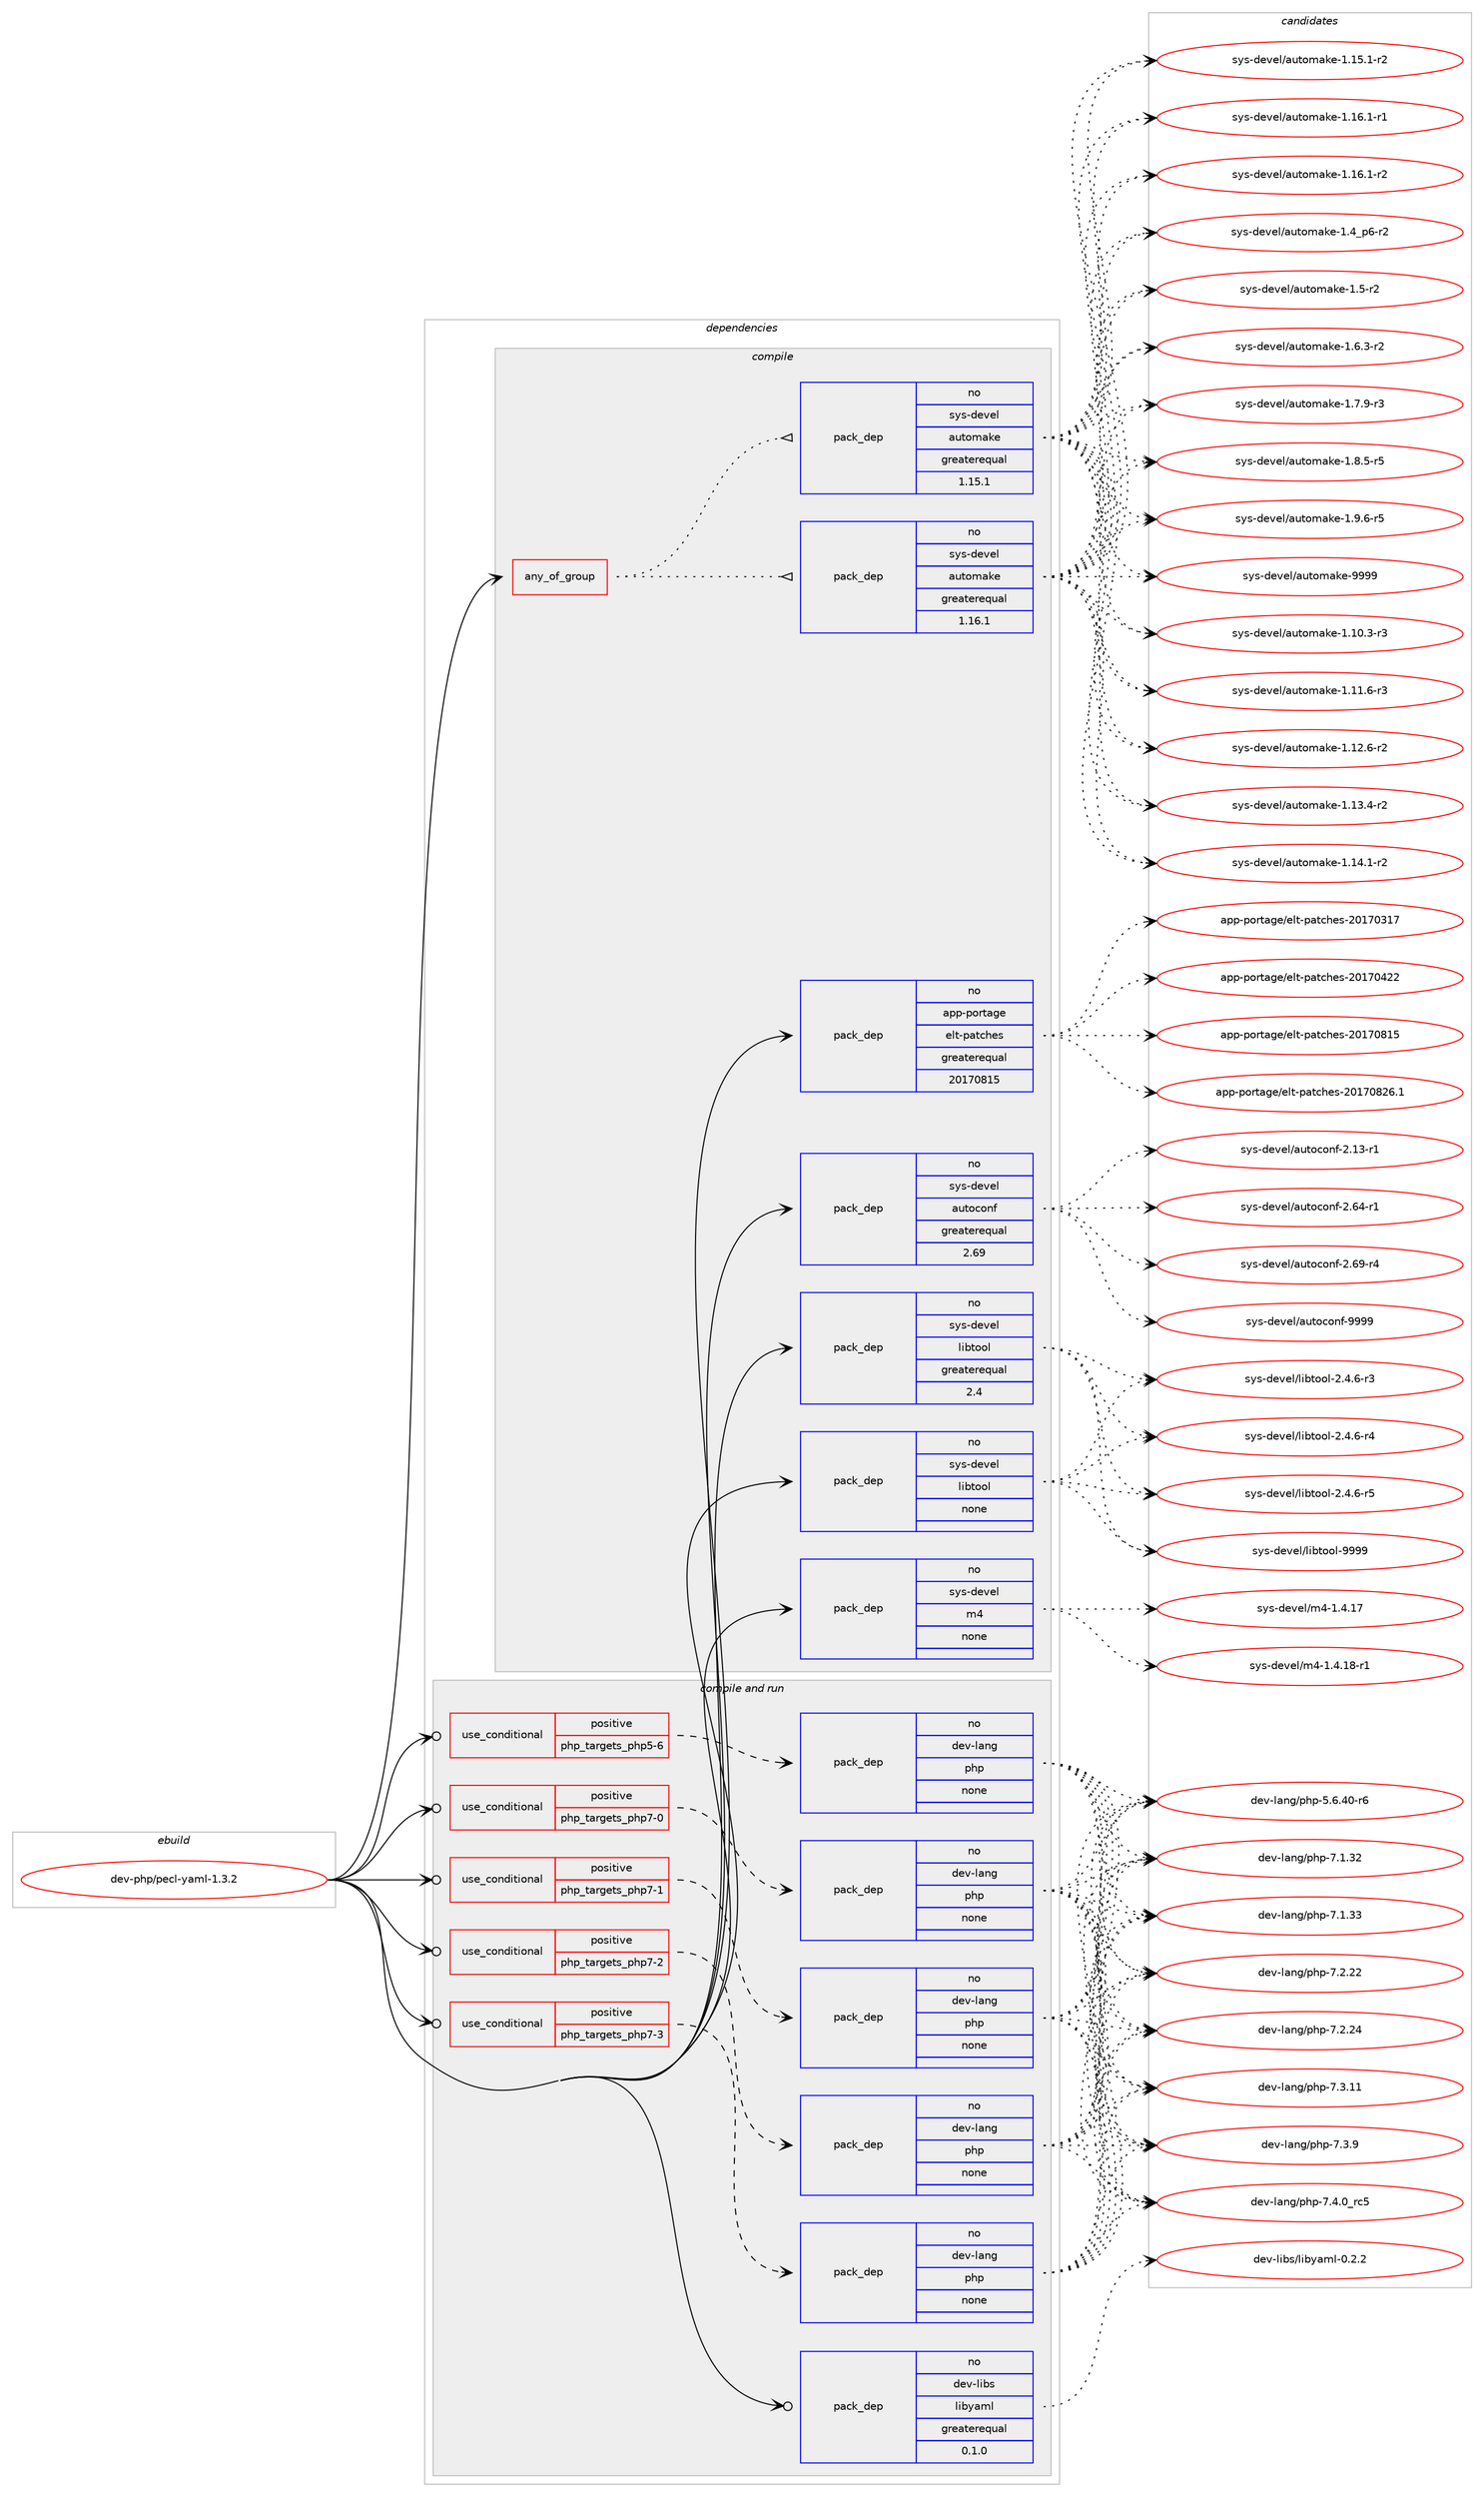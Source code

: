 digraph prolog {

# *************
# Graph options
# *************

newrank=true;
concentrate=true;
compound=true;
graph [rankdir=LR,fontname=Helvetica,fontsize=10,ranksep=1.5];#, ranksep=2.5, nodesep=0.2];
edge  [arrowhead=vee];
node  [fontname=Helvetica,fontsize=10];

# **********
# The ebuild
# **********

subgraph cluster_leftcol {
color=gray;
rank=same;
label=<<i>ebuild</i>>;
id [label="dev-php/pecl-yaml-1.3.2", color=red, width=4, href="../dev-php/pecl-yaml-1.3.2.svg"];
}

# ****************
# The dependencies
# ****************

subgraph cluster_midcol {
color=gray;
label=<<i>dependencies</i>>;
subgraph cluster_compile {
fillcolor="#eeeeee";
style=filled;
label=<<i>compile</i>>;
subgraph any11386 {
dependency591385 [label=<<TABLE BORDER="0" CELLBORDER="1" CELLSPACING="0" CELLPADDING="4"><TR><TD CELLPADDING="10">any_of_group</TD></TR></TABLE>>, shape=none, color=red];subgraph pack444327 {
dependency591386 [label=<<TABLE BORDER="0" CELLBORDER="1" CELLSPACING="0" CELLPADDING="4" WIDTH="220"><TR><TD ROWSPAN="6" CELLPADDING="30">pack_dep</TD></TR><TR><TD WIDTH="110">no</TD></TR><TR><TD>sys-devel</TD></TR><TR><TD>automake</TD></TR><TR><TD>greaterequal</TD></TR><TR><TD>1.16.1</TD></TR></TABLE>>, shape=none, color=blue];
}
dependency591385:e -> dependency591386:w [weight=20,style="dotted",arrowhead="oinv"];
subgraph pack444328 {
dependency591387 [label=<<TABLE BORDER="0" CELLBORDER="1" CELLSPACING="0" CELLPADDING="4" WIDTH="220"><TR><TD ROWSPAN="6" CELLPADDING="30">pack_dep</TD></TR><TR><TD WIDTH="110">no</TD></TR><TR><TD>sys-devel</TD></TR><TR><TD>automake</TD></TR><TR><TD>greaterequal</TD></TR><TR><TD>1.15.1</TD></TR></TABLE>>, shape=none, color=blue];
}
dependency591385:e -> dependency591387:w [weight=20,style="dotted",arrowhead="oinv"];
}
id:e -> dependency591385:w [weight=20,style="solid",arrowhead="vee"];
subgraph pack444329 {
dependency591388 [label=<<TABLE BORDER="0" CELLBORDER="1" CELLSPACING="0" CELLPADDING="4" WIDTH="220"><TR><TD ROWSPAN="6" CELLPADDING="30">pack_dep</TD></TR><TR><TD WIDTH="110">no</TD></TR><TR><TD>app-portage</TD></TR><TR><TD>elt-patches</TD></TR><TR><TD>greaterequal</TD></TR><TR><TD>20170815</TD></TR></TABLE>>, shape=none, color=blue];
}
id:e -> dependency591388:w [weight=20,style="solid",arrowhead="vee"];
subgraph pack444330 {
dependency591389 [label=<<TABLE BORDER="0" CELLBORDER="1" CELLSPACING="0" CELLPADDING="4" WIDTH="220"><TR><TD ROWSPAN="6" CELLPADDING="30">pack_dep</TD></TR><TR><TD WIDTH="110">no</TD></TR><TR><TD>sys-devel</TD></TR><TR><TD>autoconf</TD></TR><TR><TD>greaterequal</TD></TR><TR><TD>2.69</TD></TR></TABLE>>, shape=none, color=blue];
}
id:e -> dependency591389:w [weight=20,style="solid",arrowhead="vee"];
subgraph pack444331 {
dependency591390 [label=<<TABLE BORDER="0" CELLBORDER="1" CELLSPACING="0" CELLPADDING="4" WIDTH="220"><TR><TD ROWSPAN="6" CELLPADDING="30">pack_dep</TD></TR><TR><TD WIDTH="110">no</TD></TR><TR><TD>sys-devel</TD></TR><TR><TD>libtool</TD></TR><TR><TD>greaterequal</TD></TR><TR><TD>2.4</TD></TR></TABLE>>, shape=none, color=blue];
}
id:e -> dependency591390:w [weight=20,style="solid",arrowhead="vee"];
subgraph pack444332 {
dependency591391 [label=<<TABLE BORDER="0" CELLBORDER="1" CELLSPACING="0" CELLPADDING="4" WIDTH="220"><TR><TD ROWSPAN="6" CELLPADDING="30">pack_dep</TD></TR><TR><TD WIDTH="110">no</TD></TR><TR><TD>sys-devel</TD></TR><TR><TD>libtool</TD></TR><TR><TD>none</TD></TR><TR><TD></TD></TR></TABLE>>, shape=none, color=blue];
}
id:e -> dependency591391:w [weight=20,style="solid",arrowhead="vee"];
subgraph pack444333 {
dependency591392 [label=<<TABLE BORDER="0" CELLBORDER="1" CELLSPACING="0" CELLPADDING="4" WIDTH="220"><TR><TD ROWSPAN="6" CELLPADDING="30">pack_dep</TD></TR><TR><TD WIDTH="110">no</TD></TR><TR><TD>sys-devel</TD></TR><TR><TD>m4</TD></TR><TR><TD>none</TD></TR><TR><TD></TD></TR></TABLE>>, shape=none, color=blue];
}
id:e -> dependency591392:w [weight=20,style="solid",arrowhead="vee"];
}
subgraph cluster_compileandrun {
fillcolor="#eeeeee";
style=filled;
label=<<i>compile and run</i>>;
subgraph cond135307 {
dependency591393 [label=<<TABLE BORDER="0" CELLBORDER="1" CELLSPACING="0" CELLPADDING="4"><TR><TD ROWSPAN="3" CELLPADDING="10">use_conditional</TD></TR><TR><TD>positive</TD></TR><TR><TD>php_targets_php5-6</TD></TR></TABLE>>, shape=none, color=red];
subgraph pack444334 {
dependency591394 [label=<<TABLE BORDER="0" CELLBORDER="1" CELLSPACING="0" CELLPADDING="4" WIDTH="220"><TR><TD ROWSPAN="6" CELLPADDING="30">pack_dep</TD></TR><TR><TD WIDTH="110">no</TD></TR><TR><TD>dev-lang</TD></TR><TR><TD>php</TD></TR><TR><TD>none</TD></TR><TR><TD></TD></TR></TABLE>>, shape=none, color=blue];
}
dependency591393:e -> dependency591394:w [weight=20,style="dashed",arrowhead="vee"];
}
id:e -> dependency591393:w [weight=20,style="solid",arrowhead="odotvee"];
subgraph cond135308 {
dependency591395 [label=<<TABLE BORDER="0" CELLBORDER="1" CELLSPACING="0" CELLPADDING="4"><TR><TD ROWSPAN="3" CELLPADDING="10">use_conditional</TD></TR><TR><TD>positive</TD></TR><TR><TD>php_targets_php7-0</TD></TR></TABLE>>, shape=none, color=red];
subgraph pack444335 {
dependency591396 [label=<<TABLE BORDER="0" CELLBORDER="1" CELLSPACING="0" CELLPADDING="4" WIDTH="220"><TR><TD ROWSPAN="6" CELLPADDING="30">pack_dep</TD></TR><TR><TD WIDTH="110">no</TD></TR><TR><TD>dev-lang</TD></TR><TR><TD>php</TD></TR><TR><TD>none</TD></TR><TR><TD></TD></TR></TABLE>>, shape=none, color=blue];
}
dependency591395:e -> dependency591396:w [weight=20,style="dashed",arrowhead="vee"];
}
id:e -> dependency591395:w [weight=20,style="solid",arrowhead="odotvee"];
subgraph cond135309 {
dependency591397 [label=<<TABLE BORDER="0" CELLBORDER="1" CELLSPACING="0" CELLPADDING="4"><TR><TD ROWSPAN="3" CELLPADDING="10">use_conditional</TD></TR><TR><TD>positive</TD></TR><TR><TD>php_targets_php7-1</TD></TR></TABLE>>, shape=none, color=red];
subgraph pack444336 {
dependency591398 [label=<<TABLE BORDER="0" CELLBORDER="1" CELLSPACING="0" CELLPADDING="4" WIDTH="220"><TR><TD ROWSPAN="6" CELLPADDING="30">pack_dep</TD></TR><TR><TD WIDTH="110">no</TD></TR><TR><TD>dev-lang</TD></TR><TR><TD>php</TD></TR><TR><TD>none</TD></TR><TR><TD></TD></TR></TABLE>>, shape=none, color=blue];
}
dependency591397:e -> dependency591398:w [weight=20,style="dashed",arrowhead="vee"];
}
id:e -> dependency591397:w [weight=20,style="solid",arrowhead="odotvee"];
subgraph cond135310 {
dependency591399 [label=<<TABLE BORDER="0" CELLBORDER="1" CELLSPACING="0" CELLPADDING="4"><TR><TD ROWSPAN="3" CELLPADDING="10">use_conditional</TD></TR><TR><TD>positive</TD></TR><TR><TD>php_targets_php7-2</TD></TR></TABLE>>, shape=none, color=red];
subgraph pack444337 {
dependency591400 [label=<<TABLE BORDER="0" CELLBORDER="1" CELLSPACING="0" CELLPADDING="4" WIDTH="220"><TR><TD ROWSPAN="6" CELLPADDING="30">pack_dep</TD></TR><TR><TD WIDTH="110">no</TD></TR><TR><TD>dev-lang</TD></TR><TR><TD>php</TD></TR><TR><TD>none</TD></TR><TR><TD></TD></TR></TABLE>>, shape=none, color=blue];
}
dependency591399:e -> dependency591400:w [weight=20,style="dashed",arrowhead="vee"];
}
id:e -> dependency591399:w [weight=20,style="solid",arrowhead="odotvee"];
subgraph cond135311 {
dependency591401 [label=<<TABLE BORDER="0" CELLBORDER="1" CELLSPACING="0" CELLPADDING="4"><TR><TD ROWSPAN="3" CELLPADDING="10">use_conditional</TD></TR><TR><TD>positive</TD></TR><TR><TD>php_targets_php7-3</TD></TR></TABLE>>, shape=none, color=red];
subgraph pack444338 {
dependency591402 [label=<<TABLE BORDER="0" CELLBORDER="1" CELLSPACING="0" CELLPADDING="4" WIDTH="220"><TR><TD ROWSPAN="6" CELLPADDING="30">pack_dep</TD></TR><TR><TD WIDTH="110">no</TD></TR><TR><TD>dev-lang</TD></TR><TR><TD>php</TD></TR><TR><TD>none</TD></TR><TR><TD></TD></TR></TABLE>>, shape=none, color=blue];
}
dependency591401:e -> dependency591402:w [weight=20,style="dashed",arrowhead="vee"];
}
id:e -> dependency591401:w [weight=20,style="solid",arrowhead="odotvee"];
subgraph pack444339 {
dependency591403 [label=<<TABLE BORDER="0" CELLBORDER="1" CELLSPACING="0" CELLPADDING="4" WIDTH="220"><TR><TD ROWSPAN="6" CELLPADDING="30">pack_dep</TD></TR><TR><TD WIDTH="110">no</TD></TR><TR><TD>dev-libs</TD></TR><TR><TD>libyaml</TD></TR><TR><TD>greaterequal</TD></TR><TR><TD>0.1.0</TD></TR></TABLE>>, shape=none, color=blue];
}
id:e -> dependency591403:w [weight=20,style="solid",arrowhead="odotvee"];
}
subgraph cluster_run {
fillcolor="#eeeeee";
style=filled;
label=<<i>run</i>>;
}
}

# **************
# The candidates
# **************

subgraph cluster_choices {
rank=same;
color=gray;
label=<<i>candidates</i>>;

subgraph choice444327 {
color=black;
nodesep=1;
choice11512111545100101118101108479711711611110997107101454946494846514511451 [label="sys-devel/automake-1.10.3-r3", color=red, width=4,href="../sys-devel/automake-1.10.3-r3.svg"];
choice11512111545100101118101108479711711611110997107101454946494946544511451 [label="sys-devel/automake-1.11.6-r3", color=red, width=4,href="../sys-devel/automake-1.11.6-r3.svg"];
choice11512111545100101118101108479711711611110997107101454946495046544511450 [label="sys-devel/automake-1.12.6-r2", color=red, width=4,href="../sys-devel/automake-1.12.6-r2.svg"];
choice11512111545100101118101108479711711611110997107101454946495146524511450 [label="sys-devel/automake-1.13.4-r2", color=red, width=4,href="../sys-devel/automake-1.13.4-r2.svg"];
choice11512111545100101118101108479711711611110997107101454946495246494511450 [label="sys-devel/automake-1.14.1-r2", color=red, width=4,href="../sys-devel/automake-1.14.1-r2.svg"];
choice11512111545100101118101108479711711611110997107101454946495346494511450 [label="sys-devel/automake-1.15.1-r2", color=red, width=4,href="../sys-devel/automake-1.15.1-r2.svg"];
choice11512111545100101118101108479711711611110997107101454946495446494511449 [label="sys-devel/automake-1.16.1-r1", color=red, width=4,href="../sys-devel/automake-1.16.1-r1.svg"];
choice11512111545100101118101108479711711611110997107101454946495446494511450 [label="sys-devel/automake-1.16.1-r2", color=red, width=4,href="../sys-devel/automake-1.16.1-r2.svg"];
choice115121115451001011181011084797117116111109971071014549465295112544511450 [label="sys-devel/automake-1.4_p6-r2", color=red, width=4,href="../sys-devel/automake-1.4_p6-r2.svg"];
choice11512111545100101118101108479711711611110997107101454946534511450 [label="sys-devel/automake-1.5-r2", color=red, width=4,href="../sys-devel/automake-1.5-r2.svg"];
choice115121115451001011181011084797117116111109971071014549465446514511450 [label="sys-devel/automake-1.6.3-r2", color=red, width=4,href="../sys-devel/automake-1.6.3-r2.svg"];
choice115121115451001011181011084797117116111109971071014549465546574511451 [label="sys-devel/automake-1.7.9-r3", color=red, width=4,href="../sys-devel/automake-1.7.9-r3.svg"];
choice115121115451001011181011084797117116111109971071014549465646534511453 [label="sys-devel/automake-1.8.5-r5", color=red, width=4,href="../sys-devel/automake-1.8.5-r5.svg"];
choice115121115451001011181011084797117116111109971071014549465746544511453 [label="sys-devel/automake-1.9.6-r5", color=red, width=4,href="../sys-devel/automake-1.9.6-r5.svg"];
choice115121115451001011181011084797117116111109971071014557575757 [label="sys-devel/automake-9999", color=red, width=4,href="../sys-devel/automake-9999.svg"];
dependency591386:e -> choice11512111545100101118101108479711711611110997107101454946494846514511451:w [style=dotted,weight="100"];
dependency591386:e -> choice11512111545100101118101108479711711611110997107101454946494946544511451:w [style=dotted,weight="100"];
dependency591386:e -> choice11512111545100101118101108479711711611110997107101454946495046544511450:w [style=dotted,weight="100"];
dependency591386:e -> choice11512111545100101118101108479711711611110997107101454946495146524511450:w [style=dotted,weight="100"];
dependency591386:e -> choice11512111545100101118101108479711711611110997107101454946495246494511450:w [style=dotted,weight="100"];
dependency591386:e -> choice11512111545100101118101108479711711611110997107101454946495346494511450:w [style=dotted,weight="100"];
dependency591386:e -> choice11512111545100101118101108479711711611110997107101454946495446494511449:w [style=dotted,weight="100"];
dependency591386:e -> choice11512111545100101118101108479711711611110997107101454946495446494511450:w [style=dotted,weight="100"];
dependency591386:e -> choice115121115451001011181011084797117116111109971071014549465295112544511450:w [style=dotted,weight="100"];
dependency591386:e -> choice11512111545100101118101108479711711611110997107101454946534511450:w [style=dotted,weight="100"];
dependency591386:e -> choice115121115451001011181011084797117116111109971071014549465446514511450:w [style=dotted,weight="100"];
dependency591386:e -> choice115121115451001011181011084797117116111109971071014549465546574511451:w [style=dotted,weight="100"];
dependency591386:e -> choice115121115451001011181011084797117116111109971071014549465646534511453:w [style=dotted,weight="100"];
dependency591386:e -> choice115121115451001011181011084797117116111109971071014549465746544511453:w [style=dotted,weight="100"];
dependency591386:e -> choice115121115451001011181011084797117116111109971071014557575757:w [style=dotted,weight="100"];
}
subgraph choice444328 {
color=black;
nodesep=1;
choice11512111545100101118101108479711711611110997107101454946494846514511451 [label="sys-devel/automake-1.10.3-r3", color=red, width=4,href="../sys-devel/automake-1.10.3-r3.svg"];
choice11512111545100101118101108479711711611110997107101454946494946544511451 [label="sys-devel/automake-1.11.6-r3", color=red, width=4,href="../sys-devel/automake-1.11.6-r3.svg"];
choice11512111545100101118101108479711711611110997107101454946495046544511450 [label="sys-devel/automake-1.12.6-r2", color=red, width=4,href="../sys-devel/automake-1.12.6-r2.svg"];
choice11512111545100101118101108479711711611110997107101454946495146524511450 [label="sys-devel/automake-1.13.4-r2", color=red, width=4,href="../sys-devel/automake-1.13.4-r2.svg"];
choice11512111545100101118101108479711711611110997107101454946495246494511450 [label="sys-devel/automake-1.14.1-r2", color=red, width=4,href="../sys-devel/automake-1.14.1-r2.svg"];
choice11512111545100101118101108479711711611110997107101454946495346494511450 [label="sys-devel/automake-1.15.1-r2", color=red, width=4,href="../sys-devel/automake-1.15.1-r2.svg"];
choice11512111545100101118101108479711711611110997107101454946495446494511449 [label="sys-devel/automake-1.16.1-r1", color=red, width=4,href="../sys-devel/automake-1.16.1-r1.svg"];
choice11512111545100101118101108479711711611110997107101454946495446494511450 [label="sys-devel/automake-1.16.1-r2", color=red, width=4,href="../sys-devel/automake-1.16.1-r2.svg"];
choice115121115451001011181011084797117116111109971071014549465295112544511450 [label="sys-devel/automake-1.4_p6-r2", color=red, width=4,href="../sys-devel/automake-1.4_p6-r2.svg"];
choice11512111545100101118101108479711711611110997107101454946534511450 [label="sys-devel/automake-1.5-r2", color=red, width=4,href="../sys-devel/automake-1.5-r2.svg"];
choice115121115451001011181011084797117116111109971071014549465446514511450 [label="sys-devel/automake-1.6.3-r2", color=red, width=4,href="../sys-devel/automake-1.6.3-r2.svg"];
choice115121115451001011181011084797117116111109971071014549465546574511451 [label="sys-devel/automake-1.7.9-r3", color=red, width=4,href="../sys-devel/automake-1.7.9-r3.svg"];
choice115121115451001011181011084797117116111109971071014549465646534511453 [label="sys-devel/automake-1.8.5-r5", color=red, width=4,href="../sys-devel/automake-1.8.5-r5.svg"];
choice115121115451001011181011084797117116111109971071014549465746544511453 [label="sys-devel/automake-1.9.6-r5", color=red, width=4,href="../sys-devel/automake-1.9.6-r5.svg"];
choice115121115451001011181011084797117116111109971071014557575757 [label="sys-devel/automake-9999", color=red, width=4,href="../sys-devel/automake-9999.svg"];
dependency591387:e -> choice11512111545100101118101108479711711611110997107101454946494846514511451:w [style=dotted,weight="100"];
dependency591387:e -> choice11512111545100101118101108479711711611110997107101454946494946544511451:w [style=dotted,weight="100"];
dependency591387:e -> choice11512111545100101118101108479711711611110997107101454946495046544511450:w [style=dotted,weight="100"];
dependency591387:e -> choice11512111545100101118101108479711711611110997107101454946495146524511450:w [style=dotted,weight="100"];
dependency591387:e -> choice11512111545100101118101108479711711611110997107101454946495246494511450:w [style=dotted,weight="100"];
dependency591387:e -> choice11512111545100101118101108479711711611110997107101454946495346494511450:w [style=dotted,weight="100"];
dependency591387:e -> choice11512111545100101118101108479711711611110997107101454946495446494511449:w [style=dotted,weight="100"];
dependency591387:e -> choice11512111545100101118101108479711711611110997107101454946495446494511450:w [style=dotted,weight="100"];
dependency591387:e -> choice115121115451001011181011084797117116111109971071014549465295112544511450:w [style=dotted,weight="100"];
dependency591387:e -> choice11512111545100101118101108479711711611110997107101454946534511450:w [style=dotted,weight="100"];
dependency591387:e -> choice115121115451001011181011084797117116111109971071014549465446514511450:w [style=dotted,weight="100"];
dependency591387:e -> choice115121115451001011181011084797117116111109971071014549465546574511451:w [style=dotted,weight="100"];
dependency591387:e -> choice115121115451001011181011084797117116111109971071014549465646534511453:w [style=dotted,weight="100"];
dependency591387:e -> choice115121115451001011181011084797117116111109971071014549465746544511453:w [style=dotted,weight="100"];
dependency591387:e -> choice115121115451001011181011084797117116111109971071014557575757:w [style=dotted,weight="100"];
}
subgraph choice444329 {
color=black;
nodesep=1;
choice97112112451121111141169710310147101108116451129711699104101115455048495548514955 [label="app-portage/elt-patches-20170317", color=red, width=4,href="../app-portage/elt-patches-20170317.svg"];
choice97112112451121111141169710310147101108116451129711699104101115455048495548525050 [label="app-portage/elt-patches-20170422", color=red, width=4,href="../app-portage/elt-patches-20170422.svg"];
choice97112112451121111141169710310147101108116451129711699104101115455048495548564953 [label="app-portage/elt-patches-20170815", color=red, width=4,href="../app-portage/elt-patches-20170815.svg"];
choice971121124511211111411697103101471011081164511297116991041011154550484955485650544649 [label="app-portage/elt-patches-20170826.1", color=red, width=4,href="../app-portage/elt-patches-20170826.1.svg"];
dependency591388:e -> choice97112112451121111141169710310147101108116451129711699104101115455048495548514955:w [style=dotted,weight="100"];
dependency591388:e -> choice97112112451121111141169710310147101108116451129711699104101115455048495548525050:w [style=dotted,weight="100"];
dependency591388:e -> choice97112112451121111141169710310147101108116451129711699104101115455048495548564953:w [style=dotted,weight="100"];
dependency591388:e -> choice971121124511211111411697103101471011081164511297116991041011154550484955485650544649:w [style=dotted,weight="100"];
}
subgraph choice444330 {
color=black;
nodesep=1;
choice1151211154510010111810110847971171161119911111010245504649514511449 [label="sys-devel/autoconf-2.13-r1", color=red, width=4,href="../sys-devel/autoconf-2.13-r1.svg"];
choice1151211154510010111810110847971171161119911111010245504654524511449 [label="sys-devel/autoconf-2.64-r1", color=red, width=4,href="../sys-devel/autoconf-2.64-r1.svg"];
choice1151211154510010111810110847971171161119911111010245504654574511452 [label="sys-devel/autoconf-2.69-r4", color=red, width=4,href="../sys-devel/autoconf-2.69-r4.svg"];
choice115121115451001011181011084797117116111991111101024557575757 [label="sys-devel/autoconf-9999", color=red, width=4,href="../sys-devel/autoconf-9999.svg"];
dependency591389:e -> choice1151211154510010111810110847971171161119911111010245504649514511449:w [style=dotted,weight="100"];
dependency591389:e -> choice1151211154510010111810110847971171161119911111010245504654524511449:w [style=dotted,weight="100"];
dependency591389:e -> choice1151211154510010111810110847971171161119911111010245504654574511452:w [style=dotted,weight="100"];
dependency591389:e -> choice115121115451001011181011084797117116111991111101024557575757:w [style=dotted,weight="100"];
}
subgraph choice444331 {
color=black;
nodesep=1;
choice1151211154510010111810110847108105981161111111084550465246544511451 [label="sys-devel/libtool-2.4.6-r3", color=red, width=4,href="../sys-devel/libtool-2.4.6-r3.svg"];
choice1151211154510010111810110847108105981161111111084550465246544511452 [label="sys-devel/libtool-2.4.6-r4", color=red, width=4,href="../sys-devel/libtool-2.4.6-r4.svg"];
choice1151211154510010111810110847108105981161111111084550465246544511453 [label="sys-devel/libtool-2.4.6-r5", color=red, width=4,href="../sys-devel/libtool-2.4.6-r5.svg"];
choice1151211154510010111810110847108105981161111111084557575757 [label="sys-devel/libtool-9999", color=red, width=4,href="../sys-devel/libtool-9999.svg"];
dependency591390:e -> choice1151211154510010111810110847108105981161111111084550465246544511451:w [style=dotted,weight="100"];
dependency591390:e -> choice1151211154510010111810110847108105981161111111084550465246544511452:w [style=dotted,weight="100"];
dependency591390:e -> choice1151211154510010111810110847108105981161111111084550465246544511453:w [style=dotted,weight="100"];
dependency591390:e -> choice1151211154510010111810110847108105981161111111084557575757:w [style=dotted,weight="100"];
}
subgraph choice444332 {
color=black;
nodesep=1;
choice1151211154510010111810110847108105981161111111084550465246544511451 [label="sys-devel/libtool-2.4.6-r3", color=red, width=4,href="../sys-devel/libtool-2.4.6-r3.svg"];
choice1151211154510010111810110847108105981161111111084550465246544511452 [label="sys-devel/libtool-2.4.6-r4", color=red, width=4,href="../sys-devel/libtool-2.4.6-r4.svg"];
choice1151211154510010111810110847108105981161111111084550465246544511453 [label="sys-devel/libtool-2.4.6-r5", color=red, width=4,href="../sys-devel/libtool-2.4.6-r5.svg"];
choice1151211154510010111810110847108105981161111111084557575757 [label="sys-devel/libtool-9999", color=red, width=4,href="../sys-devel/libtool-9999.svg"];
dependency591391:e -> choice1151211154510010111810110847108105981161111111084550465246544511451:w [style=dotted,weight="100"];
dependency591391:e -> choice1151211154510010111810110847108105981161111111084550465246544511452:w [style=dotted,weight="100"];
dependency591391:e -> choice1151211154510010111810110847108105981161111111084550465246544511453:w [style=dotted,weight="100"];
dependency591391:e -> choice1151211154510010111810110847108105981161111111084557575757:w [style=dotted,weight="100"];
}
subgraph choice444333 {
color=black;
nodesep=1;
choice11512111545100101118101108471095245494652464955 [label="sys-devel/m4-1.4.17", color=red, width=4,href="../sys-devel/m4-1.4.17.svg"];
choice115121115451001011181011084710952454946524649564511449 [label="sys-devel/m4-1.4.18-r1", color=red, width=4,href="../sys-devel/m4-1.4.18-r1.svg"];
dependency591392:e -> choice11512111545100101118101108471095245494652464955:w [style=dotted,weight="100"];
dependency591392:e -> choice115121115451001011181011084710952454946524649564511449:w [style=dotted,weight="100"];
}
subgraph choice444334 {
color=black;
nodesep=1;
choice100101118451089711010347112104112455346544652484511454 [label="dev-lang/php-5.6.40-r6", color=red, width=4,href="../dev-lang/php-5.6.40-r6.svg"];
choice10010111845108971101034711210411245554649465150 [label="dev-lang/php-7.1.32", color=red, width=4,href="../dev-lang/php-7.1.32.svg"];
choice10010111845108971101034711210411245554649465151 [label="dev-lang/php-7.1.33", color=red, width=4,href="../dev-lang/php-7.1.33.svg"];
choice10010111845108971101034711210411245554650465050 [label="dev-lang/php-7.2.22", color=red, width=4,href="../dev-lang/php-7.2.22.svg"];
choice10010111845108971101034711210411245554650465052 [label="dev-lang/php-7.2.24", color=red, width=4,href="../dev-lang/php-7.2.24.svg"];
choice10010111845108971101034711210411245554651464949 [label="dev-lang/php-7.3.11", color=red, width=4,href="../dev-lang/php-7.3.11.svg"];
choice100101118451089711010347112104112455546514657 [label="dev-lang/php-7.3.9", color=red, width=4,href="../dev-lang/php-7.3.9.svg"];
choice100101118451089711010347112104112455546524648951149953 [label="dev-lang/php-7.4.0_rc5", color=red, width=4,href="../dev-lang/php-7.4.0_rc5.svg"];
dependency591394:e -> choice100101118451089711010347112104112455346544652484511454:w [style=dotted,weight="100"];
dependency591394:e -> choice10010111845108971101034711210411245554649465150:w [style=dotted,weight="100"];
dependency591394:e -> choice10010111845108971101034711210411245554649465151:w [style=dotted,weight="100"];
dependency591394:e -> choice10010111845108971101034711210411245554650465050:w [style=dotted,weight="100"];
dependency591394:e -> choice10010111845108971101034711210411245554650465052:w [style=dotted,weight="100"];
dependency591394:e -> choice10010111845108971101034711210411245554651464949:w [style=dotted,weight="100"];
dependency591394:e -> choice100101118451089711010347112104112455546514657:w [style=dotted,weight="100"];
dependency591394:e -> choice100101118451089711010347112104112455546524648951149953:w [style=dotted,weight="100"];
}
subgraph choice444335 {
color=black;
nodesep=1;
choice100101118451089711010347112104112455346544652484511454 [label="dev-lang/php-5.6.40-r6", color=red, width=4,href="../dev-lang/php-5.6.40-r6.svg"];
choice10010111845108971101034711210411245554649465150 [label="dev-lang/php-7.1.32", color=red, width=4,href="../dev-lang/php-7.1.32.svg"];
choice10010111845108971101034711210411245554649465151 [label="dev-lang/php-7.1.33", color=red, width=4,href="../dev-lang/php-7.1.33.svg"];
choice10010111845108971101034711210411245554650465050 [label="dev-lang/php-7.2.22", color=red, width=4,href="../dev-lang/php-7.2.22.svg"];
choice10010111845108971101034711210411245554650465052 [label="dev-lang/php-7.2.24", color=red, width=4,href="../dev-lang/php-7.2.24.svg"];
choice10010111845108971101034711210411245554651464949 [label="dev-lang/php-7.3.11", color=red, width=4,href="../dev-lang/php-7.3.11.svg"];
choice100101118451089711010347112104112455546514657 [label="dev-lang/php-7.3.9", color=red, width=4,href="../dev-lang/php-7.3.9.svg"];
choice100101118451089711010347112104112455546524648951149953 [label="dev-lang/php-7.4.0_rc5", color=red, width=4,href="../dev-lang/php-7.4.0_rc5.svg"];
dependency591396:e -> choice100101118451089711010347112104112455346544652484511454:w [style=dotted,weight="100"];
dependency591396:e -> choice10010111845108971101034711210411245554649465150:w [style=dotted,weight="100"];
dependency591396:e -> choice10010111845108971101034711210411245554649465151:w [style=dotted,weight="100"];
dependency591396:e -> choice10010111845108971101034711210411245554650465050:w [style=dotted,weight="100"];
dependency591396:e -> choice10010111845108971101034711210411245554650465052:w [style=dotted,weight="100"];
dependency591396:e -> choice10010111845108971101034711210411245554651464949:w [style=dotted,weight="100"];
dependency591396:e -> choice100101118451089711010347112104112455546514657:w [style=dotted,weight="100"];
dependency591396:e -> choice100101118451089711010347112104112455546524648951149953:w [style=dotted,weight="100"];
}
subgraph choice444336 {
color=black;
nodesep=1;
choice100101118451089711010347112104112455346544652484511454 [label="dev-lang/php-5.6.40-r6", color=red, width=4,href="../dev-lang/php-5.6.40-r6.svg"];
choice10010111845108971101034711210411245554649465150 [label="dev-lang/php-7.1.32", color=red, width=4,href="../dev-lang/php-7.1.32.svg"];
choice10010111845108971101034711210411245554649465151 [label="dev-lang/php-7.1.33", color=red, width=4,href="../dev-lang/php-7.1.33.svg"];
choice10010111845108971101034711210411245554650465050 [label="dev-lang/php-7.2.22", color=red, width=4,href="../dev-lang/php-7.2.22.svg"];
choice10010111845108971101034711210411245554650465052 [label="dev-lang/php-7.2.24", color=red, width=4,href="../dev-lang/php-7.2.24.svg"];
choice10010111845108971101034711210411245554651464949 [label="dev-lang/php-7.3.11", color=red, width=4,href="../dev-lang/php-7.3.11.svg"];
choice100101118451089711010347112104112455546514657 [label="dev-lang/php-7.3.9", color=red, width=4,href="../dev-lang/php-7.3.9.svg"];
choice100101118451089711010347112104112455546524648951149953 [label="dev-lang/php-7.4.0_rc5", color=red, width=4,href="../dev-lang/php-7.4.0_rc5.svg"];
dependency591398:e -> choice100101118451089711010347112104112455346544652484511454:w [style=dotted,weight="100"];
dependency591398:e -> choice10010111845108971101034711210411245554649465150:w [style=dotted,weight="100"];
dependency591398:e -> choice10010111845108971101034711210411245554649465151:w [style=dotted,weight="100"];
dependency591398:e -> choice10010111845108971101034711210411245554650465050:w [style=dotted,weight="100"];
dependency591398:e -> choice10010111845108971101034711210411245554650465052:w [style=dotted,weight="100"];
dependency591398:e -> choice10010111845108971101034711210411245554651464949:w [style=dotted,weight="100"];
dependency591398:e -> choice100101118451089711010347112104112455546514657:w [style=dotted,weight="100"];
dependency591398:e -> choice100101118451089711010347112104112455546524648951149953:w [style=dotted,weight="100"];
}
subgraph choice444337 {
color=black;
nodesep=1;
choice100101118451089711010347112104112455346544652484511454 [label="dev-lang/php-5.6.40-r6", color=red, width=4,href="../dev-lang/php-5.6.40-r6.svg"];
choice10010111845108971101034711210411245554649465150 [label="dev-lang/php-7.1.32", color=red, width=4,href="../dev-lang/php-7.1.32.svg"];
choice10010111845108971101034711210411245554649465151 [label="dev-lang/php-7.1.33", color=red, width=4,href="../dev-lang/php-7.1.33.svg"];
choice10010111845108971101034711210411245554650465050 [label="dev-lang/php-7.2.22", color=red, width=4,href="../dev-lang/php-7.2.22.svg"];
choice10010111845108971101034711210411245554650465052 [label="dev-lang/php-7.2.24", color=red, width=4,href="../dev-lang/php-7.2.24.svg"];
choice10010111845108971101034711210411245554651464949 [label="dev-lang/php-7.3.11", color=red, width=4,href="../dev-lang/php-7.3.11.svg"];
choice100101118451089711010347112104112455546514657 [label="dev-lang/php-7.3.9", color=red, width=4,href="../dev-lang/php-7.3.9.svg"];
choice100101118451089711010347112104112455546524648951149953 [label="dev-lang/php-7.4.0_rc5", color=red, width=4,href="../dev-lang/php-7.4.0_rc5.svg"];
dependency591400:e -> choice100101118451089711010347112104112455346544652484511454:w [style=dotted,weight="100"];
dependency591400:e -> choice10010111845108971101034711210411245554649465150:w [style=dotted,weight="100"];
dependency591400:e -> choice10010111845108971101034711210411245554649465151:w [style=dotted,weight="100"];
dependency591400:e -> choice10010111845108971101034711210411245554650465050:w [style=dotted,weight="100"];
dependency591400:e -> choice10010111845108971101034711210411245554650465052:w [style=dotted,weight="100"];
dependency591400:e -> choice10010111845108971101034711210411245554651464949:w [style=dotted,weight="100"];
dependency591400:e -> choice100101118451089711010347112104112455546514657:w [style=dotted,weight="100"];
dependency591400:e -> choice100101118451089711010347112104112455546524648951149953:w [style=dotted,weight="100"];
}
subgraph choice444338 {
color=black;
nodesep=1;
choice100101118451089711010347112104112455346544652484511454 [label="dev-lang/php-5.6.40-r6", color=red, width=4,href="../dev-lang/php-5.6.40-r6.svg"];
choice10010111845108971101034711210411245554649465150 [label="dev-lang/php-7.1.32", color=red, width=4,href="../dev-lang/php-7.1.32.svg"];
choice10010111845108971101034711210411245554649465151 [label="dev-lang/php-7.1.33", color=red, width=4,href="../dev-lang/php-7.1.33.svg"];
choice10010111845108971101034711210411245554650465050 [label="dev-lang/php-7.2.22", color=red, width=4,href="../dev-lang/php-7.2.22.svg"];
choice10010111845108971101034711210411245554650465052 [label="dev-lang/php-7.2.24", color=red, width=4,href="../dev-lang/php-7.2.24.svg"];
choice10010111845108971101034711210411245554651464949 [label="dev-lang/php-7.3.11", color=red, width=4,href="../dev-lang/php-7.3.11.svg"];
choice100101118451089711010347112104112455546514657 [label="dev-lang/php-7.3.9", color=red, width=4,href="../dev-lang/php-7.3.9.svg"];
choice100101118451089711010347112104112455546524648951149953 [label="dev-lang/php-7.4.0_rc5", color=red, width=4,href="../dev-lang/php-7.4.0_rc5.svg"];
dependency591402:e -> choice100101118451089711010347112104112455346544652484511454:w [style=dotted,weight="100"];
dependency591402:e -> choice10010111845108971101034711210411245554649465150:w [style=dotted,weight="100"];
dependency591402:e -> choice10010111845108971101034711210411245554649465151:w [style=dotted,weight="100"];
dependency591402:e -> choice10010111845108971101034711210411245554650465050:w [style=dotted,weight="100"];
dependency591402:e -> choice10010111845108971101034711210411245554650465052:w [style=dotted,weight="100"];
dependency591402:e -> choice10010111845108971101034711210411245554651464949:w [style=dotted,weight="100"];
dependency591402:e -> choice100101118451089711010347112104112455546514657:w [style=dotted,weight="100"];
dependency591402:e -> choice100101118451089711010347112104112455546524648951149953:w [style=dotted,weight="100"];
}
subgraph choice444339 {
color=black;
nodesep=1;
choice1001011184510810598115471081059812197109108454846504650 [label="dev-libs/libyaml-0.2.2", color=red, width=4,href="../dev-libs/libyaml-0.2.2.svg"];
dependency591403:e -> choice1001011184510810598115471081059812197109108454846504650:w [style=dotted,weight="100"];
}
}

}
